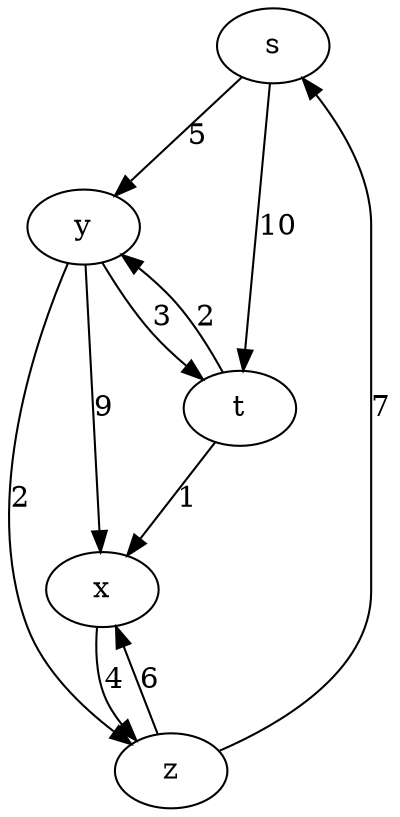 digraph G {
s -> y[label="5",weight="5"];
s -> t[label="10",weight="10"];
t -> y[label="2",weight="2"];
t -> x[label="1",weight="1"];
x -> z[label="4",weight="4"];
y -> z[label="2",weight="2"];
y -> x[label="9",weight="9"];
y -> t[label="3",weight="3"];
z -> x[label="6",weight="6"];
z -> s[label="7",weight="7"];
}
